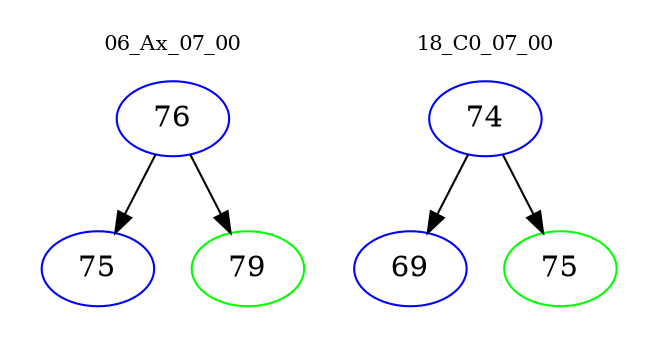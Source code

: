 digraph{
subgraph cluster_0 {
color = white
label = "06_Ax_07_00";
fontsize=10;
T0_76 [label="76", color="blue"]
T0_76 -> T0_75 [color="black"]
T0_75 [label="75", color="blue"]
T0_76 -> T0_79 [color="black"]
T0_79 [label="79", color="green"]
}
subgraph cluster_1 {
color = white
label = "18_C0_07_00";
fontsize=10;
T1_74 [label="74", color="blue"]
T1_74 -> T1_69 [color="black"]
T1_69 [label="69", color="blue"]
T1_74 -> T1_75 [color="black"]
T1_75 [label="75", color="green"]
}
}
